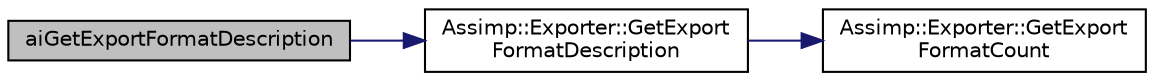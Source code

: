digraph "aiGetExportFormatDescription"
{
  edge [fontname="Helvetica",fontsize="10",labelfontname="Helvetica",labelfontsize="10"];
  node [fontname="Helvetica",fontsize="10",shape=record];
  rankdir="LR";
  Node1 [label="aiGetExportFormatDescription",height=0.2,width=0.4,color="black", fillcolor="grey75", style="filled", fontcolor="black"];
  Node1 -> Node2 [color="midnightblue",fontsize="10",style="solid",fontname="Helvetica"];
  Node2 [label="Assimp::Exporter::GetExport\lFormatDescription",height=0.2,width=0.4,color="black", fillcolor="white", style="filled",URL="$class_assimp_1_1_exporter.html#ac66998c00c4f4489a3a647c178483c58"];
  Node2 -> Node3 [color="midnightblue",fontsize="10",style="solid",fontname="Helvetica"];
  Node3 [label="Assimp::Exporter::GetExport\lFormatCount",height=0.2,width=0.4,color="black", fillcolor="white", style="filled",URL="$class_assimp_1_1_exporter.html#a06215b8aaef07b936fff49e9425507f7"];
}
